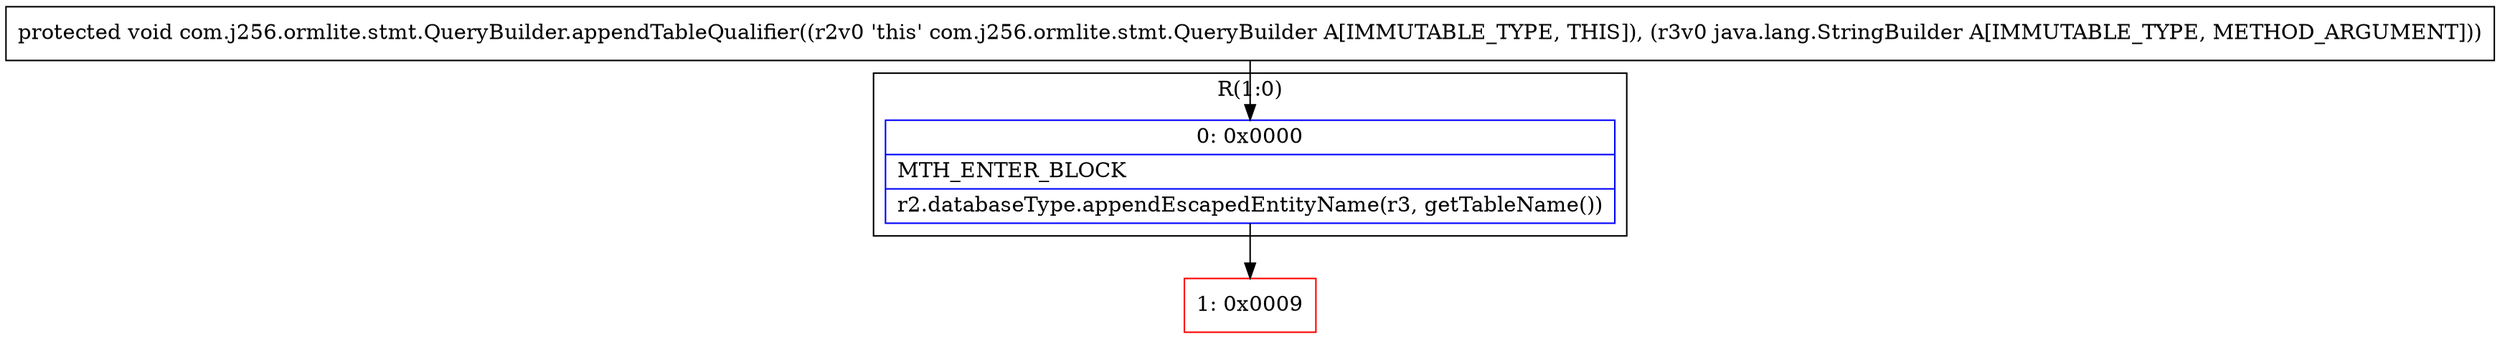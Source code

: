 digraph "CFG forcom.j256.ormlite.stmt.QueryBuilder.appendTableQualifier(Ljava\/lang\/StringBuilder;)V" {
subgraph cluster_Region_833607499 {
label = "R(1:0)";
node [shape=record,color=blue];
Node_0 [shape=record,label="{0\:\ 0x0000|MTH_ENTER_BLOCK\l|r2.databaseType.appendEscapedEntityName(r3, getTableName())\l}"];
}
Node_1 [shape=record,color=red,label="{1\:\ 0x0009}"];
MethodNode[shape=record,label="{protected void com.j256.ormlite.stmt.QueryBuilder.appendTableQualifier((r2v0 'this' com.j256.ormlite.stmt.QueryBuilder A[IMMUTABLE_TYPE, THIS]), (r3v0 java.lang.StringBuilder A[IMMUTABLE_TYPE, METHOD_ARGUMENT])) }"];
MethodNode -> Node_0;
Node_0 -> Node_1;
}

